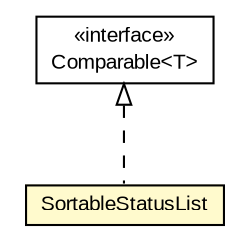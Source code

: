 #!/usr/local/bin/dot
#
# Class diagram 
# Generated by UMLGraph version R5_6-24-gf6e263 (http://www.umlgraph.org/)
#

digraph G {
	edge [fontname="arial",fontsize=10,labelfontname="arial",labelfontsize=10];
	node [fontname="arial",fontsize=10,shape=plaintext];
	nodesep=0.25;
	ranksep=0.5;
	// org.miloss.fgsms.presentation.SortableStatusList
	c1085506 [label=<<table title="org.miloss.fgsms.presentation.SortableStatusList" border="0" cellborder="1" cellspacing="0" cellpadding="2" port="p" bgcolor="lemonChiffon" href="./SortableStatusList.html">
		<tr><td><table border="0" cellspacing="0" cellpadding="1">
<tr><td align="center" balign="center"> SortableStatusList </td></tr>
		</table></td></tr>
		</table>>, URL="./SortableStatusList.html", fontname="arial", fontcolor="black", fontsize=10.0];
	//org.miloss.fgsms.presentation.SortableStatusList implements java.lang.Comparable<T>
	c1085556:p -> c1085506:p [dir=back,arrowtail=empty,style=dashed];
	// java.lang.Comparable<T>
	c1085556 [label=<<table title="java.lang.Comparable" border="0" cellborder="1" cellspacing="0" cellpadding="2" port="p" href="http://java.sun.com/j2se/1.4.2/docs/api/java/lang/Comparable.html">
		<tr><td><table border="0" cellspacing="0" cellpadding="1">
<tr><td align="center" balign="center"> &#171;interface&#187; </td></tr>
<tr><td align="center" balign="center"> Comparable&lt;T&gt; </td></tr>
		</table></td></tr>
		</table>>, URL="http://java.sun.com/j2se/1.4.2/docs/api/java/lang/Comparable.html", fontname="arial", fontcolor="black", fontsize=10.0];
}

